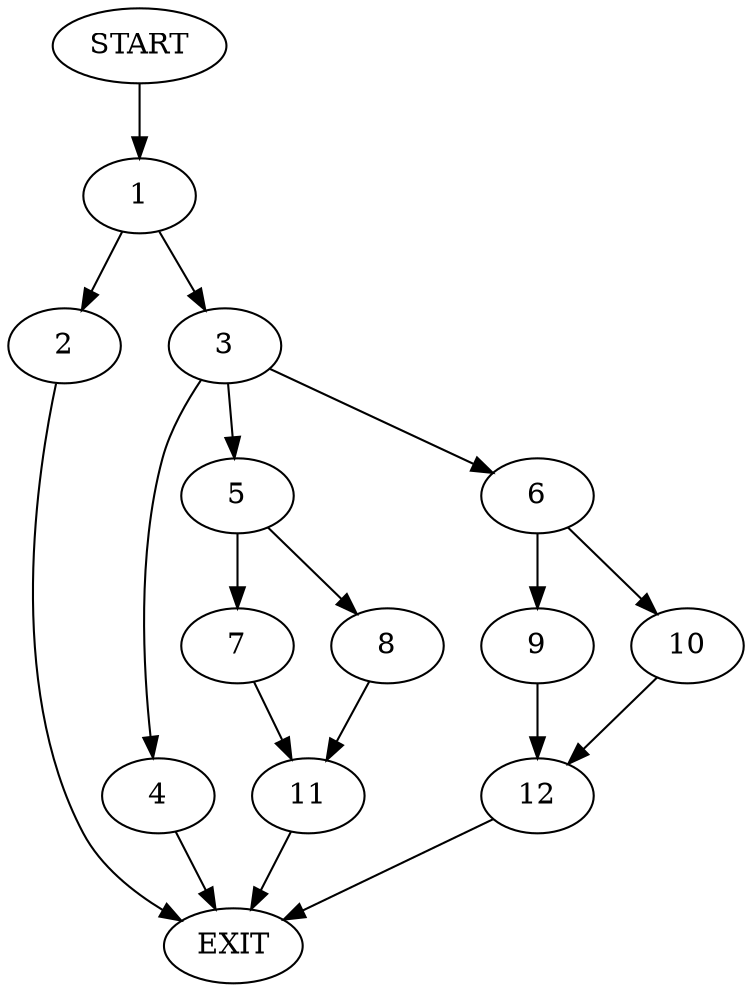 digraph {
0 [label="START"]
13 [label="EXIT"]
0 -> 1
1 -> 2
1 -> 3
3 -> 4
3 -> 5
3 -> 6
2 -> 13
4 -> 13
5 -> 7
5 -> 8
6 -> 9
6 -> 10
7 -> 11
8 -> 11
11 -> 13
9 -> 12
10 -> 12
12 -> 13
}
